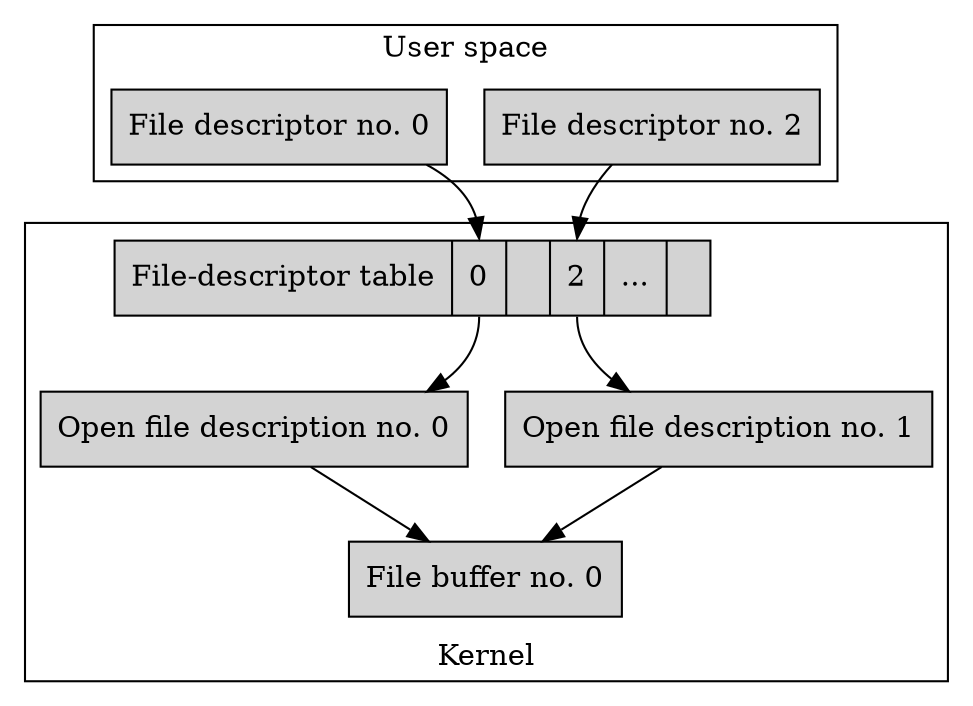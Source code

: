 
strict digraph {

    fd0 [label="File descriptor no. 0" shape=box style=filled]
    fd2 [label="File descriptor no. 2" shape=box style=filled]

    fdtab [label="File-descriptor table | <fd0> 0 | | <fd2> 2 | ... |" shape=record style=filled]
    ofd0 [label="Open file description no. 0" shape=box style=filled]
    ofd1 [label="Open file description no. 1" shape=box style=filled]
    fbuf0 [label="File buffer no. 0" shape=box style=filled]

    subgraph cluster_userspace {
        label="User space"

        fd0
        fd2
    }


    subgraph cluster_kernel {
        label="Kernel"
        labelloc=b

        fdtab

        ofd0
        ofd1
        fbuf0
    }

    fd0 -> fdtab:fd0
    fd2 -> fdtab:fd2
    fdtab:fd0 -> ofd0
    fdtab:fd2 -> ofd1
    ofd0 -> fbuf0
    ofd1 -> fbuf0
}
